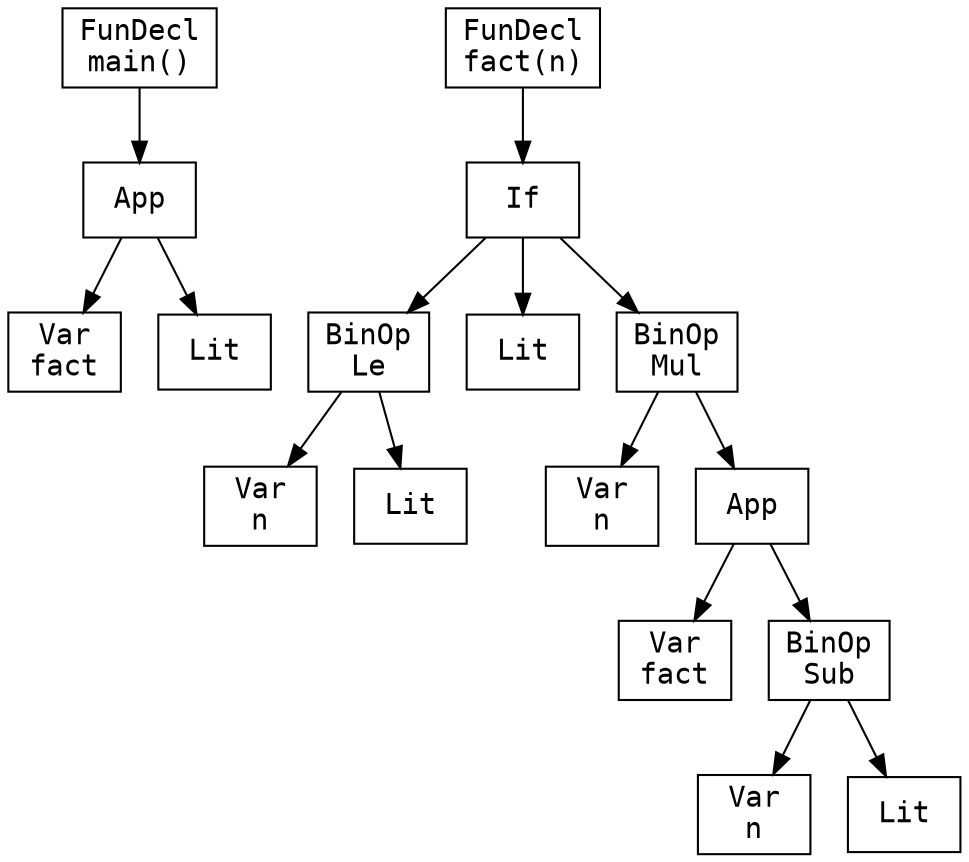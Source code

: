 digraph AST {
  node [shape=box, fontname="Courier"];
  decl0 [label="FunDecl
main()"];
  decl0_body [label="App"];
  decl0 -> decl0_body;
  decl0_body_fun [label="Var
fact"];
  decl0_body -> decl0_body_fun;
  decl0_body_arg [label="Lit"];
  decl0_body -> decl0_body_arg;
  decl1 [label="FunDecl
fact(n)"];
  decl1_body [label="If"];
  decl1 -> decl1_body;
  decl1_body_cond [label="BinOp
Le"];
  decl1_body -> decl1_body_cond;
  decl1_body_cond_l [label="Var
n"];
  decl1_body_cond -> decl1_body_cond_l;
  decl1_body_cond_r [label="Lit"];
  decl1_body_cond -> decl1_body_cond_r;
  decl1_body_then [label="Lit"];
  decl1_body -> decl1_body_then;
  decl1_body_else [label="BinOp
Mul"];
  decl1_body -> decl1_body_else;
  decl1_body_else_l [label="Var
n"];
  decl1_body_else -> decl1_body_else_l;
  decl1_body_else_r [label="App"];
  decl1_body_else -> decl1_body_else_r;
  decl1_body_else_r_fun [label="Var
fact"];
  decl1_body_else_r -> decl1_body_else_r_fun;
  decl1_body_else_r_arg [label="BinOp
Sub"];
  decl1_body_else_r -> decl1_body_else_r_arg;
  decl1_body_else_r_arg_l [label="Var
n"];
  decl1_body_else_r_arg -> decl1_body_else_r_arg_l;
  decl1_body_else_r_arg_r [label="Lit"];
  decl1_body_else_r_arg -> decl1_body_else_r_arg_r;
}
